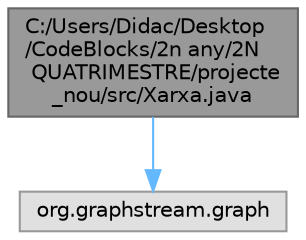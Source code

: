 digraph "C:/Users/Didac/Desktop/CodeBlocks/2n any/2N QUATRIMESTRE/projecte_nou/src/Xarxa.java"
{
 // LATEX_PDF_SIZE
  bgcolor="transparent";
  edge [fontname=Helvetica,fontsize=10,labelfontname=Helvetica,labelfontsize=10];
  node [fontname=Helvetica,fontsize=10,shape=box,height=0.2,width=0.4];
  Node1 [id="Node000001",label="C:/Users/Didac/Desktop\l/CodeBlocks/2n any/2N\l QUATRIMESTRE/projecte\l_nou/src/Xarxa.java",height=0.2,width=0.4,color="gray40", fillcolor="grey60", style="filled", fontcolor="black",tooltip="Programa principal on modificarem el graph i on tindrem tot relacionat amb aquest."];
  Node1 -> Node2 [id="edge1_Node000001_Node000002",color="steelblue1",style="solid",tooltip=" "];
  Node2 [id="Node000002",label="org.graphstream.graph",height=0.2,width=0.4,color="grey60", fillcolor="#E0E0E0", style="filled",tooltip=" "];
}
